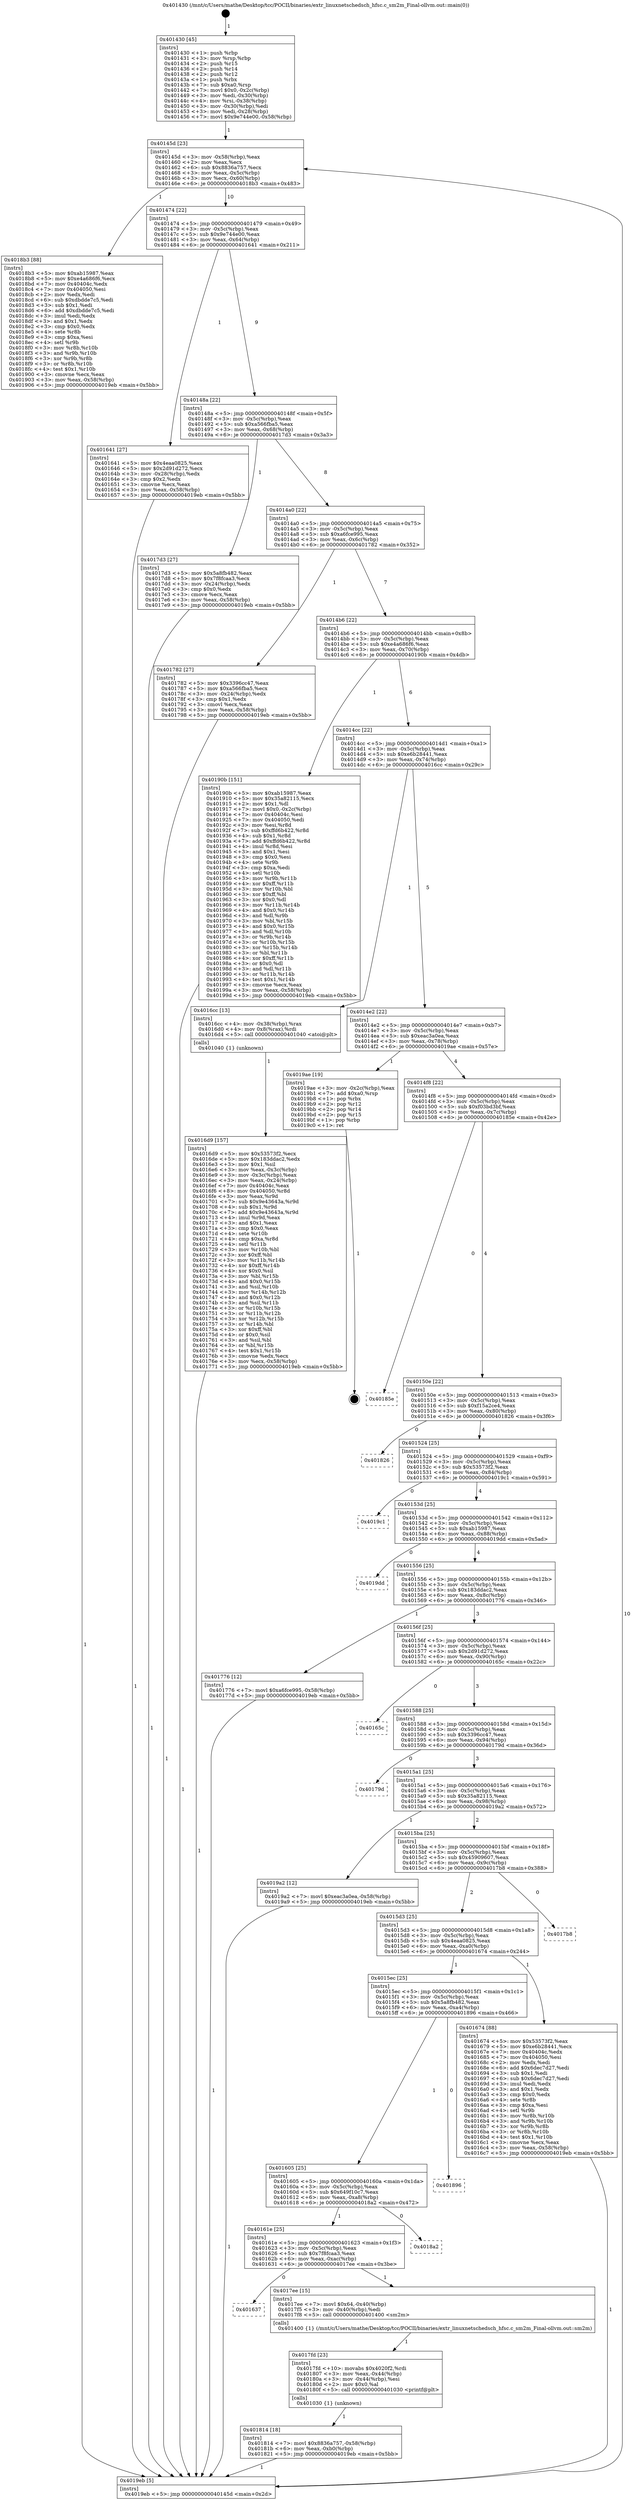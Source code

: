 digraph "0x401430" {
  label = "0x401430 (/mnt/c/Users/mathe/Desktop/tcc/POCII/binaries/extr_linuxnetschedsch_hfsc.c_sm2m_Final-ollvm.out::main(0))"
  labelloc = "t"
  node[shape=record]

  Entry [label="",width=0.3,height=0.3,shape=circle,fillcolor=black,style=filled]
  "0x40145d" [label="{
     0x40145d [23]\l
     | [instrs]\l
     &nbsp;&nbsp;0x40145d \<+3\>: mov -0x58(%rbp),%eax\l
     &nbsp;&nbsp;0x401460 \<+2\>: mov %eax,%ecx\l
     &nbsp;&nbsp;0x401462 \<+6\>: sub $0x8836a757,%ecx\l
     &nbsp;&nbsp;0x401468 \<+3\>: mov %eax,-0x5c(%rbp)\l
     &nbsp;&nbsp;0x40146b \<+3\>: mov %ecx,-0x60(%rbp)\l
     &nbsp;&nbsp;0x40146e \<+6\>: je 00000000004018b3 \<main+0x483\>\l
  }"]
  "0x4018b3" [label="{
     0x4018b3 [88]\l
     | [instrs]\l
     &nbsp;&nbsp;0x4018b3 \<+5\>: mov $0xab15987,%eax\l
     &nbsp;&nbsp;0x4018b8 \<+5\>: mov $0xe4a686f6,%ecx\l
     &nbsp;&nbsp;0x4018bd \<+7\>: mov 0x40404c,%edx\l
     &nbsp;&nbsp;0x4018c4 \<+7\>: mov 0x404050,%esi\l
     &nbsp;&nbsp;0x4018cb \<+2\>: mov %edx,%edi\l
     &nbsp;&nbsp;0x4018cd \<+6\>: sub $0xdbdde7c5,%edi\l
     &nbsp;&nbsp;0x4018d3 \<+3\>: sub $0x1,%edi\l
     &nbsp;&nbsp;0x4018d6 \<+6\>: add $0xdbdde7c5,%edi\l
     &nbsp;&nbsp;0x4018dc \<+3\>: imul %edi,%edx\l
     &nbsp;&nbsp;0x4018df \<+3\>: and $0x1,%edx\l
     &nbsp;&nbsp;0x4018e2 \<+3\>: cmp $0x0,%edx\l
     &nbsp;&nbsp;0x4018e5 \<+4\>: sete %r8b\l
     &nbsp;&nbsp;0x4018e9 \<+3\>: cmp $0xa,%esi\l
     &nbsp;&nbsp;0x4018ec \<+4\>: setl %r9b\l
     &nbsp;&nbsp;0x4018f0 \<+3\>: mov %r8b,%r10b\l
     &nbsp;&nbsp;0x4018f3 \<+3\>: and %r9b,%r10b\l
     &nbsp;&nbsp;0x4018f6 \<+3\>: xor %r9b,%r8b\l
     &nbsp;&nbsp;0x4018f9 \<+3\>: or %r8b,%r10b\l
     &nbsp;&nbsp;0x4018fc \<+4\>: test $0x1,%r10b\l
     &nbsp;&nbsp;0x401900 \<+3\>: cmovne %ecx,%eax\l
     &nbsp;&nbsp;0x401903 \<+3\>: mov %eax,-0x58(%rbp)\l
     &nbsp;&nbsp;0x401906 \<+5\>: jmp 00000000004019eb \<main+0x5bb\>\l
  }"]
  "0x401474" [label="{
     0x401474 [22]\l
     | [instrs]\l
     &nbsp;&nbsp;0x401474 \<+5\>: jmp 0000000000401479 \<main+0x49\>\l
     &nbsp;&nbsp;0x401479 \<+3\>: mov -0x5c(%rbp),%eax\l
     &nbsp;&nbsp;0x40147c \<+5\>: sub $0x9e744e00,%eax\l
     &nbsp;&nbsp;0x401481 \<+3\>: mov %eax,-0x64(%rbp)\l
     &nbsp;&nbsp;0x401484 \<+6\>: je 0000000000401641 \<main+0x211\>\l
  }"]
  Exit [label="",width=0.3,height=0.3,shape=circle,fillcolor=black,style=filled,peripheries=2]
  "0x401641" [label="{
     0x401641 [27]\l
     | [instrs]\l
     &nbsp;&nbsp;0x401641 \<+5\>: mov $0x4eaa0825,%eax\l
     &nbsp;&nbsp;0x401646 \<+5\>: mov $0x2d91d272,%ecx\l
     &nbsp;&nbsp;0x40164b \<+3\>: mov -0x28(%rbp),%edx\l
     &nbsp;&nbsp;0x40164e \<+3\>: cmp $0x2,%edx\l
     &nbsp;&nbsp;0x401651 \<+3\>: cmovne %ecx,%eax\l
     &nbsp;&nbsp;0x401654 \<+3\>: mov %eax,-0x58(%rbp)\l
     &nbsp;&nbsp;0x401657 \<+5\>: jmp 00000000004019eb \<main+0x5bb\>\l
  }"]
  "0x40148a" [label="{
     0x40148a [22]\l
     | [instrs]\l
     &nbsp;&nbsp;0x40148a \<+5\>: jmp 000000000040148f \<main+0x5f\>\l
     &nbsp;&nbsp;0x40148f \<+3\>: mov -0x5c(%rbp),%eax\l
     &nbsp;&nbsp;0x401492 \<+5\>: sub $0xa566fba5,%eax\l
     &nbsp;&nbsp;0x401497 \<+3\>: mov %eax,-0x68(%rbp)\l
     &nbsp;&nbsp;0x40149a \<+6\>: je 00000000004017d3 \<main+0x3a3\>\l
  }"]
  "0x4019eb" [label="{
     0x4019eb [5]\l
     | [instrs]\l
     &nbsp;&nbsp;0x4019eb \<+5\>: jmp 000000000040145d \<main+0x2d\>\l
  }"]
  "0x401430" [label="{
     0x401430 [45]\l
     | [instrs]\l
     &nbsp;&nbsp;0x401430 \<+1\>: push %rbp\l
     &nbsp;&nbsp;0x401431 \<+3\>: mov %rsp,%rbp\l
     &nbsp;&nbsp;0x401434 \<+2\>: push %r15\l
     &nbsp;&nbsp;0x401436 \<+2\>: push %r14\l
     &nbsp;&nbsp;0x401438 \<+2\>: push %r12\l
     &nbsp;&nbsp;0x40143a \<+1\>: push %rbx\l
     &nbsp;&nbsp;0x40143b \<+7\>: sub $0xa0,%rsp\l
     &nbsp;&nbsp;0x401442 \<+7\>: movl $0x0,-0x2c(%rbp)\l
     &nbsp;&nbsp;0x401449 \<+3\>: mov %edi,-0x30(%rbp)\l
     &nbsp;&nbsp;0x40144c \<+4\>: mov %rsi,-0x38(%rbp)\l
     &nbsp;&nbsp;0x401450 \<+3\>: mov -0x30(%rbp),%edi\l
     &nbsp;&nbsp;0x401453 \<+3\>: mov %edi,-0x28(%rbp)\l
     &nbsp;&nbsp;0x401456 \<+7\>: movl $0x9e744e00,-0x58(%rbp)\l
  }"]
  "0x401814" [label="{
     0x401814 [18]\l
     | [instrs]\l
     &nbsp;&nbsp;0x401814 \<+7\>: movl $0x8836a757,-0x58(%rbp)\l
     &nbsp;&nbsp;0x40181b \<+6\>: mov %eax,-0xb0(%rbp)\l
     &nbsp;&nbsp;0x401821 \<+5\>: jmp 00000000004019eb \<main+0x5bb\>\l
  }"]
  "0x4017d3" [label="{
     0x4017d3 [27]\l
     | [instrs]\l
     &nbsp;&nbsp;0x4017d3 \<+5\>: mov $0x5a8fb482,%eax\l
     &nbsp;&nbsp;0x4017d8 \<+5\>: mov $0x7f8fcaa3,%ecx\l
     &nbsp;&nbsp;0x4017dd \<+3\>: mov -0x24(%rbp),%edx\l
     &nbsp;&nbsp;0x4017e0 \<+3\>: cmp $0x0,%edx\l
     &nbsp;&nbsp;0x4017e3 \<+3\>: cmove %ecx,%eax\l
     &nbsp;&nbsp;0x4017e6 \<+3\>: mov %eax,-0x58(%rbp)\l
     &nbsp;&nbsp;0x4017e9 \<+5\>: jmp 00000000004019eb \<main+0x5bb\>\l
  }"]
  "0x4014a0" [label="{
     0x4014a0 [22]\l
     | [instrs]\l
     &nbsp;&nbsp;0x4014a0 \<+5\>: jmp 00000000004014a5 \<main+0x75\>\l
     &nbsp;&nbsp;0x4014a5 \<+3\>: mov -0x5c(%rbp),%eax\l
     &nbsp;&nbsp;0x4014a8 \<+5\>: sub $0xa6fce995,%eax\l
     &nbsp;&nbsp;0x4014ad \<+3\>: mov %eax,-0x6c(%rbp)\l
     &nbsp;&nbsp;0x4014b0 \<+6\>: je 0000000000401782 \<main+0x352\>\l
  }"]
  "0x4017fd" [label="{
     0x4017fd [23]\l
     | [instrs]\l
     &nbsp;&nbsp;0x4017fd \<+10\>: movabs $0x4020f2,%rdi\l
     &nbsp;&nbsp;0x401807 \<+3\>: mov %eax,-0x44(%rbp)\l
     &nbsp;&nbsp;0x40180a \<+3\>: mov -0x44(%rbp),%esi\l
     &nbsp;&nbsp;0x40180d \<+2\>: mov $0x0,%al\l
     &nbsp;&nbsp;0x40180f \<+5\>: call 0000000000401030 \<printf@plt\>\l
     | [calls]\l
     &nbsp;&nbsp;0x401030 \{1\} (unknown)\l
  }"]
  "0x401782" [label="{
     0x401782 [27]\l
     | [instrs]\l
     &nbsp;&nbsp;0x401782 \<+5\>: mov $0x3396cc47,%eax\l
     &nbsp;&nbsp;0x401787 \<+5\>: mov $0xa566fba5,%ecx\l
     &nbsp;&nbsp;0x40178c \<+3\>: mov -0x24(%rbp),%edx\l
     &nbsp;&nbsp;0x40178f \<+3\>: cmp $0x1,%edx\l
     &nbsp;&nbsp;0x401792 \<+3\>: cmovl %ecx,%eax\l
     &nbsp;&nbsp;0x401795 \<+3\>: mov %eax,-0x58(%rbp)\l
     &nbsp;&nbsp;0x401798 \<+5\>: jmp 00000000004019eb \<main+0x5bb\>\l
  }"]
  "0x4014b6" [label="{
     0x4014b6 [22]\l
     | [instrs]\l
     &nbsp;&nbsp;0x4014b6 \<+5\>: jmp 00000000004014bb \<main+0x8b\>\l
     &nbsp;&nbsp;0x4014bb \<+3\>: mov -0x5c(%rbp),%eax\l
     &nbsp;&nbsp;0x4014be \<+5\>: sub $0xe4a686f6,%eax\l
     &nbsp;&nbsp;0x4014c3 \<+3\>: mov %eax,-0x70(%rbp)\l
     &nbsp;&nbsp;0x4014c6 \<+6\>: je 000000000040190b \<main+0x4db\>\l
  }"]
  "0x401637" [label="{
     0x401637\l
  }", style=dashed]
  "0x40190b" [label="{
     0x40190b [151]\l
     | [instrs]\l
     &nbsp;&nbsp;0x40190b \<+5\>: mov $0xab15987,%eax\l
     &nbsp;&nbsp;0x401910 \<+5\>: mov $0x35a82115,%ecx\l
     &nbsp;&nbsp;0x401915 \<+2\>: mov $0x1,%dl\l
     &nbsp;&nbsp;0x401917 \<+7\>: movl $0x0,-0x2c(%rbp)\l
     &nbsp;&nbsp;0x40191e \<+7\>: mov 0x40404c,%esi\l
     &nbsp;&nbsp;0x401925 \<+7\>: mov 0x404050,%edi\l
     &nbsp;&nbsp;0x40192c \<+3\>: mov %esi,%r8d\l
     &nbsp;&nbsp;0x40192f \<+7\>: sub $0xffd6b422,%r8d\l
     &nbsp;&nbsp;0x401936 \<+4\>: sub $0x1,%r8d\l
     &nbsp;&nbsp;0x40193a \<+7\>: add $0xffd6b422,%r8d\l
     &nbsp;&nbsp;0x401941 \<+4\>: imul %r8d,%esi\l
     &nbsp;&nbsp;0x401945 \<+3\>: and $0x1,%esi\l
     &nbsp;&nbsp;0x401948 \<+3\>: cmp $0x0,%esi\l
     &nbsp;&nbsp;0x40194b \<+4\>: sete %r9b\l
     &nbsp;&nbsp;0x40194f \<+3\>: cmp $0xa,%edi\l
     &nbsp;&nbsp;0x401952 \<+4\>: setl %r10b\l
     &nbsp;&nbsp;0x401956 \<+3\>: mov %r9b,%r11b\l
     &nbsp;&nbsp;0x401959 \<+4\>: xor $0xff,%r11b\l
     &nbsp;&nbsp;0x40195d \<+3\>: mov %r10b,%bl\l
     &nbsp;&nbsp;0x401960 \<+3\>: xor $0xff,%bl\l
     &nbsp;&nbsp;0x401963 \<+3\>: xor $0x0,%dl\l
     &nbsp;&nbsp;0x401966 \<+3\>: mov %r11b,%r14b\l
     &nbsp;&nbsp;0x401969 \<+4\>: and $0x0,%r14b\l
     &nbsp;&nbsp;0x40196d \<+3\>: and %dl,%r9b\l
     &nbsp;&nbsp;0x401970 \<+3\>: mov %bl,%r15b\l
     &nbsp;&nbsp;0x401973 \<+4\>: and $0x0,%r15b\l
     &nbsp;&nbsp;0x401977 \<+3\>: and %dl,%r10b\l
     &nbsp;&nbsp;0x40197a \<+3\>: or %r9b,%r14b\l
     &nbsp;&nbsp;0x40197d \<+3\>: or %r10b,%r15b\l
     &nbsp;&nbsp;0x401980 \<+3\>: xor %r15b,%r14b\l
     &nbsp;&nbsp;0x401983 \<+3\>: or %bl,%r11b\l
     &nbsp;&nbsp;0x401986 \<+4\>: xor $0xff,%r11b\l
     &nbsp;&nbsp;0x40198a \<+3\>: or $0x0,%dl\l
     &nbsp;&nbsp;0x40198d \<+3\>: and %dl,%r11b\l
     &nbsp;&nbsp;0x401990 \<+3\>: or %r11b,%r14b\l
     &nbsp;&nbsp;0x401993 \<+4\>: test $0x1,%r14b\l
     &nbsp;&nbsp;0x401997 \<+3\>: cmovne %ecx,%eax\l
     &nbsp;&nbsp;0x40199a \<+3\>: mov %eax,-0x58(%rbp)\l
     &nbsp;&nbsp;0x40199d \<+5\>: jmp 00000000004019eb \<main+0x5bb\>\l
  }"]
  "0x4014cc" [label="{
     0x4014cc [22]\l
     | [instrs]\l
     &nbsp;&nbsp;0x4014cc \<+5\>: jmp 00000000004014d1 \<main+0xa1\>\l
     &nbsp;&nbsp;0x4014d1 \<+3\>: mov -0x5c(%rbp),%eax\l
     &nbsp;&nbsp;0x4014d4 \<+5\>: sub $0xe6b28441,%eax\l
     &nbsp;&nbsp;0x4014d9 \<+3\>: mov %eax,-0x74(%rbp)\l
     &nbsp;&nbsp;0x4014dc \<+6\>: je 00000000004016cc \<main+0x29c\>\l
  }"]
  "0x4017ee" [label="{
     0x4017ee [15]\l
     | [instrs]\l
     &nbsp;&nbsp;0x4017ee \<+7\>: movl $0x64,-0x40(%rbp)\l
     &nbsp;&nbsp;0x4017f5 \<+3\>: mov -0x40(%rbp),%edi\l
     &nbsp;&nbsp;0x4017f8 \<+5\>: call 0000000000401400 \<sm2m\>\l
     | [calls]\l
     &nbsp;&nbsp;0x401400 \{1\} (/mnt/c/Users/mathe/Desktop/tcc/POCII/binaries/extr_linuxnetschedsch_hfsc.c_sm2m_Final-ollvm.out::sm2m)\l
  }"]
  "0x4016cc" [label="{
     0x4016cc [13]\l
     | [instrs]\l
     &nbsp;&nbsp;0x4016cc \<+4\>: mov -0x38(%rbp),%rax\l
     &nbsp;&nbsp;0x4016d0 \<+4\>: mov 0x8(%rax),%rdi\l
     &nbsp;&nbsp;0x4016d4 \<+5\>: call 0000000000401040 \<atoi@plt\>\l
     | [calls]\l
     &nbsp;&nbsp;0x401040 \{1\} (unknown)\l
  }"]
  "0x4014e2" [label="{
     0x4014e2 [22]\l
     | [instrs]\l
     &nbsp;&nbsp;0x4014e2 \<+5\>: jmp 00000000004014e7 \<main+0xb7\>\l
     &nbsp;&nbsp;0x4014e7 \<+3\>: mov -0x5c(%rbp),%eax\l
     &nbsp;&nbsp;0x4014ea \<+5\>: sub $0xeac3a0ea,%eax\l
     &nbsp;&nbsp;0x4014ef \<+3\>: mov %eax,-0x78(%rbp)\l
     &nbsp;&nbsp;0x4014f2 \<+6\>: je 00000000004019ae \<main+0x57e\>\l
  }"]
  "0x40161e" [label="{
     0x40161e [25]\l
     | [instrs]\l
     &nbsp;&nbsp;0x40161e \<+5\>: jmp 0000000000401623 \<main+0x1f3\>\l
     &nbsp;&nbsp;0x401623 \<+3\>: mov -0x5c(%rbp),%eax\l
     &nbsp;&nbsp;0x401626 \<+5\>: sub $0x7f8fcaa3,%eax\l
     &nbsp;&nbsp;0x40162b \<+6\>: mov %eax,-0xac(%rbp)\l
     &nbsp;&nbsp;0x401631 \<+6\>: je 00000000004017ee \<main+0x3be\>\l
  }"]
  "0x4019ae" [label="{
     0x4019ae [19]\l
     | [instrs]\l
     &nbsp;&nbsp;0x4019ae \<+3\>: mov -0x2c(%rbp),%eax\l
     &nbsp;&nbsp;0x4019b1 \<+7\>: add $0xa0,%rsp\l
     &nbsp;&nbsp;0x4019b8 \<+1\>: pop %rbx\l
     &nbsp;&nbsp;0x4019b9 \<+2\>: pop %r12\l
     &nbsp;&nbsp;0x4019bb \<+2\>: pop %r14\l
     &nbsp;&nbsp;0x4019bd \<+2\>: pop %r15\l
     &nbsp;&nbsp;0x4019bf \<+1\>: pop %rbp\l
     &nbsp;&nbsp;0x4019c0 \<+1\>: ret\l
  }"]
  "0x4014f8" [label="{
     0x4014f8 [22]\l
     | [instrs]\l
     &nbsp;&nbsp;0x4014f8 \<+5\>: jmp 00000000004014fd \<main+0xcd\>\l
     &nbsp;&nbsp;0x4014fd \<+3\>: mov -0x5c(%rbp),%eax\l
     &nbsp;&nbsp;0x401500 \<+5\>: sub $0xf03bd3bf,%eax\l
     &nbsp;&nbsp;0x401505 \<+3\>: mov %eax,-0x7c(%rbp)\l
     &nbsp;&nbsp;0x401508 \<+6\>: je 000000000040185e \<main+0x42e\>\l
  }"]
  "0x4018a2" [label="{
     0x4018a2\l
  }", style=dashed]
  "0x40185e" [label="{
     0x40185e\l
  }", style=dashed]
  "0x40150e" [label="{
     0x40150e [22]\l
     | [instrs]\l
     &nbsp;&nbsp;0x40150e \<+5\>: jmp 0000000000401513 \<main+0xe3\>\l
     &nbsp;&nbsp;0x401513 \<+3\>: mov -0x5c(%rbp),%eax\l
     &nbsp;&nbsp;0x401516 \<+5\>: sub $0xf15a2ce4,%eax\l
     &nbsp;&nbsp;0x40151b \<+3\>: mov %eax,-0x80(%rbp)\l
     &nbsp;&nbsp;0x40151e \<+6\>: je 0000000000401826 \<main+0x3f6\>\l
  }"]
  "0x401605" [label="{
     0x401605 [25]\l
     | [instrs]\l
     &nbsp;&nbsp;0x401605 \<+5\>: jmp 000000000040160a \<main+0x1da\>\l
     &nbsp;&nbsp;0x40160a \<+3\>: mov -0x5c(%rbp),%eax\l
     &nbsp;&nbsp;0x40160d \<+5\>: sub $0x649f10c7,%eax\l
     &nbsp;&nbsp;0x401612 \<+6\>: mov %eax,-0xa8(%rbp)\l
     &nbsp;&nbsp;0x401618 \<+6\>: je 00000000004018a2 \<main+0x472\>\l
  }"]
  "0x401826" [label="{
     0x401826\l
  }", style=dashed]
  "0x401524" [label="{
     0x401524 [25]\l
     | [instrs]\l
     &nbsp;&nbsp;0x401524 \<+5\>: jmp 0000000000401529 \<main+0xf9\>\l
     &nbsp;&nbsp;0x401529 \<+3\>: mov -0x5c(%rbp),%eax\l
     &nbsp;&nbsp;0x40152c \<+5\>: sub $0x53573f2,%eax\l
     &nbsp;&nbsp;0x401531 \<+6\>: mov %eax,-0x84(%rbp)\l
     &nbsp;&nbsp;0x401537 \<+6\>: je 00000000004019c1 \<main+0x591\>\l
  }"]
  "0x401896" [label="{
     0x401896\l
  }", style=dashed]
  "0x4019c1" [label="{
     0x4019c1\l
  }", style=dashed]
  "0x40153d" [label="{
     0x40153d [25]\l
     | [instrs]\l
     &nbsp;&nbsp;0x40153d \<+5\>: jmp 0000000000401542 \<main+0x112\>\l
     &nbsp;&nbsp;0x401542 \<+3\>: mov -0x5c(%rbp),%eax\l
     &nbsp;&nbsp;0x401545 \<+5\>: sub $0xab15987,%eax\l
     &nbsp;&nbsp;0x40154a \<+6\>: mov %eax,-0x88(%rbp)\l
     &nbsp;&nbsp;0x401550 \<+6\>: je 00000000004019dd \<main+0x5ad\>\l
  }"]
  "0x4016d9" [label="{
     0x4016d9 [157]\l
     | [instrs]\l
     &nbsp;&nbsp;0x4016d9 \<+5\>: mov $0x53573f2,%ecx\l
     &nbsp;&nbsp;0x4016de \<+5\>: mov $0x183ddac2,%edx\l
     &nbsp;&nbsp;0x4016e3 \<+3\>: mov $0x1,%sil\l
     &nbsp;&nbsp;0x4016e6 \<+3\>: mov %eax,-0x3c(%rbp)\l
     &nbsp;&nbsp;0x4016e9 \<+3\>: mov -0x3c(%rbp),%eax\l
     &nbsp;&nbsp;0x4016ec \<+3\>: mov %eax,-0x24(%rbp)\l
     &nbsp;&nbsp;0x4016ef \<+7\>: mov 0x40404c,%eax\l
     &nbsp;&nbsp;0x4016f6 \<+8\>: mov 0x404050,%r8d\l
     &nbsp;&nbsp;0x4016fe \<+3\>: mov %eax,%r9d\l
     &nbsp;&nbsp;0x401701 \<+7\>: sub $0x9e43643a,%r9d\l
     &nbsp;&nbsp;0x401708 \<+4\>: sub $0x1,%r9d\l
     &nbsp;&nbsp;0x40170c \<+7\>: add $0x9e43643a,%r9d\l
     &nbsp;&nbsp;0x401713 \<+4\>: imul %r9d,%eax\l
     &nbsp;&nbsp;0x401717 \<+3\>: and $0x1,%eax\l
     &nbsp;&nbsp;0x40171a \<+3\>: cmp $0x0,%eax\l
     &nbsp;&nbsp;0x40171d \<+4\>: sete %r10b\l
     &nbsp;&nbsp;0x401721 \<+4\>: cmp $0xa,%r8d\l
     &nbsp;&nbsp;0x401725 \<+4\>: setl %r11b\l
     &nbsp;&nbsp;0x401729 \<+3\>: mov %r10b,%bl\l
     &nbsp;&nbsp;0x40172c \<+3\>: xor $0xff,%bl\l
     &nbsp;&nbsp;0x40172f \<+3\>: mov %r11b,%r14b\l
     &nbsp;&nbsp;0x401732 \<+4\>: xor $0xff,%r14b\l
     &nbsp;&nbsp;0x401736 \<+4\>: xor $0x0,%sil\l
     &nbsp;&nbsp;0x40173a \<+3\>: mov %bl,%r15b\l
     &nbsp;&nbsp;0x40173d \<+4\>: and $0x0,%r15b\l
     &nbsp;&nbsp;0x401741 \<+3\>: and %sil,%r10b\l
     &nbsp;&nbsp;0x401744 \<+3\>: mov %r14b,%r12b\l
     &nbsp;&nbsp;0x401747 \<+4\>: and $0x0,%r12b\l
     &nbsp;&nbsp;0x40174b \<+3\>: and %sil,%r11b\l
     &nbsp;&nbsp;0x40174e \<+3\>: or %r10b,%r15b\l
     &nbsp;&nbsp;0x401751 \<+3\>: or %r11b,%r12b\l
     &nbsp;&nbsp;0x401754 \<+3\>: xor %r12b,%r15b\l
     &nbsp;&nbsp;0x401757 \<+3\>: or %r14b,%bl\l
     &nbsp;&nbsp;0x40175a \<+3\>: xor $0xff,%bl\l
     &nbsp;&nbsp;0x40175d \<+4\>: or $0x0,%sil\l
     &nbsp;&nbsp;0x401761 \<+3\>: and %sil,%bl\l
     &nbsp;&nbsp;0x401764 \<+3\>: or %bl,%r15b\l
     &nbsp;&nbsp;0x401767 \<+4\>: test $0x1,%r15b\l
     &nbsp;&nbsp;0x40176b \<+3\>: cmovne %edx,%ecx\l
     &nbsp;&nbsp;0x40176e \<+3\>: mov %ecx,-0x58(%rbp)\l
     &nbsp;&nbsp;0x401771 \<+5\>: jmp 00000000004019eb \<main+0x5bb\>\l
  }"]
  "0x4019dd" [label="{
     0x4019dd\l
  }", style=dashed]
  "0x401556" [label="{
     0x401556 [25]\l
     | [instrs]\l
     &nbsp;&nbsp;0x401556 \<+5\>: jmp 000000000040155b \<main+0x12b\>\l
     &nbsp;&nbsp;0x40155b \<+3\>: mov -0x5c(%rbp),%eax\l
     &nbsp;&nbsp;0x40155e \<+5\>: sub $0x183ddac2,%eax\l
     &nbsp;&nbsp;0x401563 \<+6\>: mov %eax,-0x8c(%rbp)\l
     &nbsp;&nbsp;0x401569 \<+6\>: je 0000000000401776 \<main+0x346\>\l
  }"]
  "0x4015ec" [label="{
     0x4015ec [25]\l
     | [instrs]\l
     &nbsp;&nbsp;0x4015ec \<+5\>: jmp 00000000004015f1 \<main+0x1c1\>\l
     &nbsp;&nbsp;0x4015f1 \<+3\>: mov -0x5c(%rbp),%eax\l
     &nbsp;&nbsp;0x4015f4 \<+5\>: sub $0x5a8fb482,%eax\l
     &nbsp;&nbsp;0x4015f9 \<+6\>: mov %eax,-0xa4(%rbp)\l
     &nbsp;&nbsp;0x4015ff \<+6\>: je 0000000000401896 \<main+0x466\>\l
  }"]
  "0x401776" [label="{
     0x401776 [12]\l
     | [instrs]\l
     &nbsp;&nbsp;0x401776 \<+7\>: movl $0xa6fce995,-0x58(%rbp)\l
     &nbsp;&nbsp;0x40177d \<+5\>: jmp 00000000004019eb \<main+0x5bb\>\l
  }"]
  "0x40156f" [label="{
     0x40156f [25]\l
     | [instrs]\l
     &nbsp;&nbsp;0x40156f \<+5\>: jmp 0000000000401574 \<main+0x144\>\l
     &nbsp;&nbsp;0x401574 \<+3\>: mov -0x5c(%rbp),%eax\l
     &nbsp;&nbsp;0x401577 \<+5\>: sub $0x2d91d272,%eax\l
     &nbsp;&nbsp;0x40157c \<+6\>: mov %eax,-0x90(%rbp)\l
     &nbsp;&nbsp;0x401582 \<+6\>: je 000000000040165c \<main+0x22c\>\l
  }"]
  "0x401674" [label="{
     0x401674 [88]\l
     | [instrs]\l
     &nbsp;&nbsp;0x401674 \<+5\>: mov $0x53573f2,%eax\l
     &nbsp;&nbsp;0x401679 \<+5\>: mov $0xe6b28441,%ecx\l
     &nbsp;&nbsp;0x40167e \<+7\>: mov 0x40404c,%edx\l
     &nbsp;&nbsp;0x401685 \<+7\>: mov 0x404050,%esi\l
     &nbsp;&nbsp;0x40168c \<+2\>: mov %edx,%edi\l
     &nbsp;&nbsp;0x40168e \<+6\>: add $0x6dec7d27,%edi\l
     &nbsp;&nbsp;0x401694 \<+3\>: sub $0x1,%edi\l
     &nbsp;&nbsp;0x401697 \<+6\>: sub $0x6dec7d27,%edi\l
     &nbsp;&nbsp;0x40169d \<+3\>: imul %edi,%edx\l
     &nbsp;&nbsp;0x4016a0 \<+3\>: and $0x1,%edx\l
     &nbsp;&nbsp;0x4016a3 \<+3\>: cmp $0x0,%edx\l
     &nbsp;&nbsp;0x4016a6 \<+4\>: sete %r8b\l
     &nbsp;&nbsp;0x4016aa \<+3\>: cmp $0xa,%esi\l
     &nbsp;&nbsp;0x4016ad \<+4\>: setl %r9b\l
     &nbsp;&nbsp;0x4016b1 \<+3\>: mov %r8b,%r10b\l
     &nbsp;&nbsp;0x4016b4 \<+3\>: and %r9b,%r10b\l
     &nbsp;&nbsp;0x4016b7 \<+3\>: xor %r9b,%r8b\l
     &nbsp;&nbsp;0x4016ba \<+3\>: or %r8b,%r10b\l
     &nbsp;&nbsp;0x4016bd \<+4\>: test $0x1,%r10b\l
     &nbsp;&nbsp;0x4016c1 \<+3\>: cmovne %ecx,%eax\l
     &nbsp;&nbsp;0x4016c4 \<+3\>: mov %eax,-0x58(%rbp)\l
     &nbsp;&nbsp;0x4016c7 \<+5\>: jmp 00000000004019eb \<main+0x5bb\>\l
  }"]
  "0x40165c" [label="{
     0x40165c\l
  }", style=dashed]
  "0x401588" [label="{
     0x401588 [25]\l
     | [instrs]\l
     &nbsp;&nbsp;0x401588 \<+5\>: jmp 000000000040158d \<main+0x15d\>\l
     &nbsp;&nbsp;0x40158d \<+3\>: mov -0x5c(%rbp),%eax\l
     &nbsp;&nbsp;0x401590 \<+5\>: sub $0x3396cc47,%eax\l
     &nbsp;&nbsp;0x401595 \<+6\>: mov %eax,-0x94(%rbp)\l
     &nbsp;&nbsp;0x40159b \<+6\>: je 000000000040179d \<main+0x36d\>\l
  }"]
  "0x4015d3" [label="{
     0x4015d3 [25]\l
     | [instrs]\l
     &nbsp;&nbsp;0x4015d3 \<+5\>: jmp 00000000004015d8 \<main+0x1a8\>\l
     &nbsp;&nbsp;0x4015d8 \<+3\>: mov -0x5c(%rbp),%eax\l
     &nbsp;&nbsp;0x4015db \<+5\>: sub $0x4eaa0825,%eax\l
     &nbsp;&nbsp;0x4015e0 \<+6\>: mov %eax,-0xa0(%rbp)\l
     &nbsp;&nbsp;0x4015e6 \<+6\>: je 0000000000401674 \<main+0x244\>\l
  }"]
  "0x40179d" [label="{
     0x40179d\l
  }", style=dashed]
  "0x4015a1" [label="{
     0x4015a1 [25]\l
     | [instrs]\l
     &nbsp;&nbsp;0x4015a1 \<+5\>: jmp 00000000004015a6 \<main+0x176\>\l
     &nbsp;&nbsp;0x4015a6 \<+3\>: mov -0x5c(%rbp),%eax\l
     &nbsp;&nbsp;0x4015a9 \<+5\>: sub $0x35a82115,%eax\l
     &nbsp;&nbsp;0x4015ae \<+6\>: mov %eax,-0x98(%rbp)\l
     &nbsp;&nbsp;0x4015b4 \<+6\>: je 00000000004019a2 \<main+0x572\>\l
  }"]
  "0x4017b8" [label="{
     0x4017b8\l
  }", style=dashed]
  "0x4019a2" [label="{
     0x4019a2 [12]\l
     | [instrs]\l
     &nbsp;&nbsp;0x4019a2 \<+7\>: movl $0xeac3a0ea,-0x58(%rbp)\l
     &nbsp;&nbsp;0x4019a9 \<+5\>: jmp 00000000004019eb \<main+0x5bb\>\l
  }"]
  "0x4015ba" [label="{
     0x4015ba [25]\l
     | [instrs]\l
     &nbsp;&nbsp;0x4015ba \<+5\>: jmp 00000000004015bf \<main+0x18f\>\l
     &nbsp;&nbsp;0x4015bf \<+3\>: mov -0x5c(%rbp),%eax\l
     &nbsp;&nbsp;0x4015c2 \<+5\>: sub $0x45909607,%eax\l
     &nbsp;&nbsp;0x4015c7 \<+6\>: mov %eax,-0x9c(%rbp)\l
     &nbsp;&nbsp;0x4015cd \<+6\>: je 00000000004017b8 \<main+0x388\>\l
  }"]
  Entry -> "0x401430" [label=" 1"]
  "0x40145d" -> "0x4018b3" [label=" 1"]
  "0x40145d" -> "0x401474" [label=" 10"]
  "0x4019ae" -> Exit [label=" 1"]
  "0x401474" -> "0x401641" [label=" 1"]
  "0x401474" -> "0x40148a" [label=" 9"]
  "0x401641" -> "0x4019eb" [label=" 1"]
  "0x401430" -> "0x40145d" [label=" 1"]
  "0x4019eb" -> "0x40145d" [label=" 10"]
  "0x4019a2" -> "0x4019eb" [label=" 1"]
  "0x40148a" -> "0x4017d3" [label=" 1"]
  "0x40148a" -> "0x4014a0" [label=" 8"]
  "0x40190b" -> "0x4019eb" [label=" 1"]
  "0x4014a0" -> "0x401782" [label=" 1"]
  "0x4014a0" -> "0x4014b6" [label=" 7"]
  "0x4018b3" -> "0x4019eb" [label=" 1"]
  "0x4014b6" -> "0x40190b" [label=" 1"]
  "0x4014b6" -> "0x4014cc" [label=" 6"]
  "0x401814" -> "0x4019eb" [label=" 1"]
  "0x4014cc" -> "0x4016cc" [label=" 1"]
  "0x4014cc" -> "0x4014e2" [label=" 5"]
  "0x4017fd" -> "0x401814" [label=" 1"]
  "0x4014e2" -> "0x4019ae" [label=" 1"]
  "0x4014e2" -> "0x4014f8" [label=" 4"]
  "0x40161e" -> "0x401637" [label=" 0"]
  "0x4014f8" -> "0x40185e" [label=" 0"]
  "0x4014f8" -> "0x40150e" [label=" 4"]
  "0x40161e" -> "0x4017ee" [label=" 1"]
  "0x40150e" -> "0x401826" [label=" 0"]
  "0x40150e" -> "0x401524" [label=" 4"]
  "0x401605" -> "0x40161e" [label=" 1"]
  "0x401524" -> "0x4019c1" [label=" 0"]
  "0x401524" -> "0x40153d" [label=" 4"]
  "0x401605" -> "0x4018a2" [label=" 0"]
  "0x40153d" -> "0x4019dd" [label=" 0"]
  "0x40153d" -> "0x401556" [label=" 4"]
  "0x4015ec" -> "0x401605" [label=" 1"]
  "0x401556" -> "0x401776" [label=" 1"]
  "0x401556" -> "0x40156f" [label=" 3"]
  "0x4015ec" -> "0x401896" [label=" 0"]
  "0x40156f" -> "0x40165c" [label=" 0"]
  "0x40156f" -> "0x401588" [label=" 3"]
  "0x4017ee" -> "0x4017fd" [label=" 1"]
  "0x401588" -> "0x40179d" [label=" 0"]
  "0x401588" -> "0x4015a1" [label=" 3"]
  "0x401782" -> "0x4019eb" [label=" 1"]
  "0x4015a1" -> "0x4019a2" [label=" 1"]
  "0x4015a1" -> "0x4015ba" [label=" 2"]
  "0x401776" -> "0x4019eb" [label=" 1"]
  "0x4015ba" -> "0x4017b8" [label=" 0"]
  "0x4015ba" -> "0x4015d3" [label=" 2"]
  "0x4017d3" -> "0x4019eb" [label=" 1"]
  "0x4015d3" -> "0x401674" [label=" 1"]
  "0x4015d3" -> "0x4015ec" [label=" 1"]
  "0x401674" -> "0x4019eb" [label=" 1"]
  "0x4016cc" -> "0x4016d9" [label=" 1"]
  "0x4016d9" -> "0x4019eb" [label=" 1"]
}
